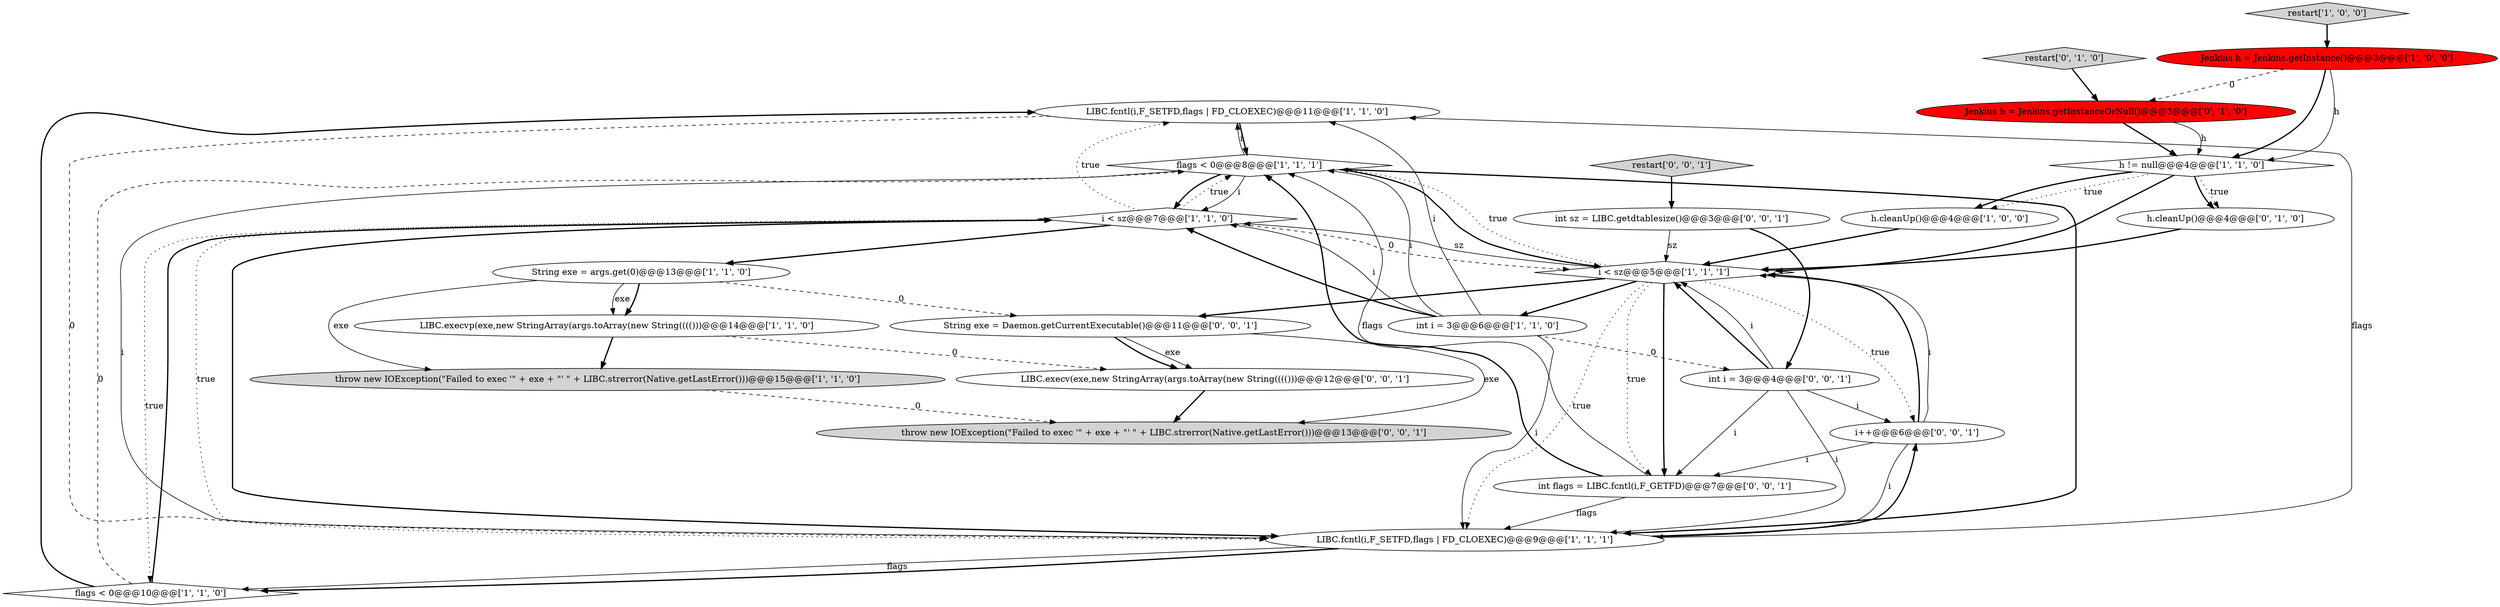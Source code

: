 digraph {
5 [style = filled, label = "LIBC.fcntl(i,F_SETFD,flags | FD_CLOEXEC)@@@11@@@['1', '1', '0']", fillcolor = white, shape = ellipse image = "AAA0AAABBB1BBB"];
7 [style = filled, label = "flags < 0@@@10@@@['1', '1', '0']", fillcolor = white, shape = diamond image = "AAA0AAABBB1BBB"];
15 [style = filled, label = "h.cleanUp()@@@4@@@['0', '1', '0']", fillcolor = white, shape = ellipse image = "AAA0AAABBB2BBB"];
16 [style = filled, label = "restart['0', '1', '0']", fillcolor = lightgray, shape = diamond image = "AAA0AAABBB2BBB"];
0 [style = filled, label = "h.cleanUp()@@@4@@@['1', '0', '0']", fillcolor = white, shape = ellipse image = "AAA0AAABBB1BBB"];
20 [style = filled, label = "int i = 3@@@4@@@['0', '0', '1']", fillcolor = white, shape = ellipse image = "AAA0AAABBB3BBB"];
17 [style = filled, label = "throw new IOException(\"Failed to exec '\" + exe + \"' \" + LIBC.strerror(Native.getLastError()))@@@13@@@['0', '0', '1']", fillcolor = lightgray, shape = ellipse image = "AAA0AAABBB3BBB"];
14 [style = filled, label = "Jenkins h = Jenkins.getInstanceOrNull()@@@3@@@['0', '1', '0']", fillcolor = red, shape = ellipse image = "AAA1AAABBB2BBB"];
3 [style = filled, label = "restart['1', '0', '0']", fillcolor = lightgray, shape = diamond image = "AAA0AAABBB1BBB"];
11 [style = filled, label = "LIBC.execvp(exe,new StringArray(args.toArray(new String(((()))@@@14@@@['1', '1', '0']", fillcolor = white, shape = ellipse image = "AAA0AAABBB1BBB"];
8 [style = filled, label = "flags < 0@@@8@@@['1', '1', '1']", fillcolor = white, shape = diamond image = "AAA0AAABBB1BBB"];
1 [style = filled, label = "LIBC.fcntl(i,F_SETFD,flags | FD_CLOEXEC)@@@9@@@['1', '1', '1']", fillcolor = white, shape = ellipse image = "AAA0AAABBB1BBB"];
9 [style = filled, label = "throw new IOException(\"Failed to exec '\" + exe + \"' \" + LIBC.strerror(Native.getLastError()))@@@15@@@['1', '1', '0']", fillcolor = lightgray, shape = ellipse image = "AAA0AAABBB1BBB"];
13 [style = filled, label = "String exe = args.get(0)@@@13@@@['1', '1', '0']", fillcolor = white, shape = ellipse image = "AAA0AAABBB1BBB"];
10 [style = filled, label = "int i = 3@@@6@@@['1', '1', '0']", fillcolor = white, shape = ellipse image = "AAA0AAABBB1BBB"];
6 [style = filled, label = "Jenkins h = Jenkins.getInstance()@@@3@@@['1', '0', '0']", fillcolor = red, shape = ellipse image = "AAA1AAABBB1BBB"];
19 [style = filled, label = "int sz = LIBC.getdtablesize()@@@3@@@['0', '0', '1']", fillcolor = white, shape = ellipse image = "AAA0AAABBB3BBB"];
18 [style = filled, label = "int flags = LIBC.fcntl(i,F_GETFD)@@@7@@@['0', '0', '1']", fillcolor = white, shape = ellipse image = "AAA0AAABBB3BBB"];
21 [style = filled, label = "restart['0', '0', '1']", fillcolor = lightgray, shape = diamond image = "AAA0AAABBB3BBB"];
22 [style = filled, label = "String exe = Daemon.getCurrentExecutable()@@@11@@@['0', '0', '1']", fillcolor = white, shape = ellipse image = "AAA0AAABBB3BBB"];
23 [style = filled, label = "LIBC.execv(exe,new StringArray(args.toArray(new String(((()))@@@12@@@['0', '0', '1']", fillcolor = white, shape = ellipse image = "AAA0AAABBB3BBB"];
2 [style = filled, label = "h != null@@@4@@@['1', '1', '0']", fillcolor = white, shape = diamond image = "AAA0AAABBB1BBB"];
24 [style = filled, label = "i++@@@6@@@['0', '0', '1']", fillcolor = white, shape = ellipse image = "AAA0AAABBB3BBB"];
4 [style = filled, label = "i < sz@@@5@@@['1', '1', '1']", fillcolor = white, shape = diamond image = "AAA0AAABBB1BBB"];
12 [style = filled, label = "i < sz@@@7@@@['1', '1', '0']", fillcolor = white, shape = diamond image = "AAA0AAABBB1BBB"];
22->23 [style = solid, label="exe"];
5->1 [style = dashed, label="0"];
13->9 [style = solid, label="exe"];
4->10 [style = bold, label=""];
5->8 [style = bold, label=""];
4->18 [style = dotted, label="true"];
10->12 [style = solid, label="i"];
14->2 [style = solid, label="h"];
2->0 [style = dotted, label="true"];
10->5 [style = solid, label="i"];
21->19 [style = bold, label=""];
18->8 [style = solid, label="flags"];
19->4 [style = solid, label="sz"];
4->1 [style = dotted, label="true"];
7->12 [style = bold, label=""];
12->8 [style = dotted, label="true"];
10->8 [style = solid, label="i"];
19->20 [style = bold, label=""];
7->8 [style = dashed, label="0"];
2->15 [style = dotted, label="true"];
24->18 [style = solid, label="i"];
12->1 [style = dotted, label="true"];
4->8 [style = dotted, label="true"];
3->6 [style = bold, label=""];
11->23 [style = dashed, label="0"];
10->1 [style = solid, label="i"];
4->18 [style = bold, label=""];
6->14 [style = dashed, label="0"];
11->9 [style = bold, label=""];
1->7 [style = solid, label="flags"];
2->4 [style = bold, label=""];
6->2 [style = solid, label="h"];
18->1 [style = solid, label="flags"];
12->1 [style = bold, label=""];
1->7 [style = bold, label=""];
13->11 [style = bold, label=""];
22->23 [style = bold, label=""];
20->4 [style = bold, label=""];
6->2 [style = bold, label=""];
20->18 [style = solid, label="i"];
4->12 [style = solid, label="sz"];
12->13 [style = bold, label=""];
8->1 [style = bold, label=""];
24->1 [style = solid, label="i"];
7->5 [style = bold, label=""];
2->0 [style = bold, label=""];
24->4 [style = bold, label=""];
12->4 [style = dashed, label="0"];
12->5 [style = dotted, label="true"];
0->4 [style = bold, label=""];
10->12 [style = bold, label=""];
8->5 [style = solid, label="i"];
22->17 [style = solid, label="exe"];
8->1 [style = solid, label="i"];
1->5 [style = solid, label="flags"];
1->24 [style = bold, label=""];
9->17 [style = dashed, label="0"];
2->15 [style = bold, label=""];
20->1 [style = solid, label="i"];
15->4 [style = bold, label=""];
24->4 [style = solid, label="i"];
16->14 [style = bold, label=""];
23->17 [style = bold, label=""];
10->20 [style = dashed, label="0"];
13->11 [style = solid, label="exe"];
14->2 [style = bold, label=""];
18->8 [style = bold, label=""];
20->4 [style = solid, label="i"];
4->24 [style = dotted, label="true"];
8->4 [style = bold, label=""];
20->24 [style = solid, label="i"];
12->7 [style = dotted, label="true"];
8->12 [style = solid, label="i"];
13->22 [style = dashed, label="0"];
4->22 [style = bold, label=""];
8->12 [style = bold, label=""];
}
